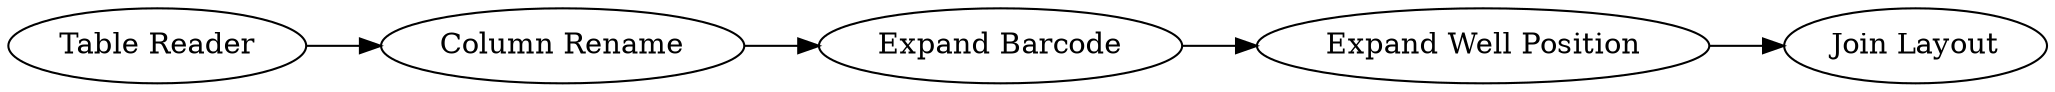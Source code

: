 digraph {
	1 [label="Table Reader"]
	3 [label="Expand Well Position"]
	20 [label="Column Rename"]
	21 [label="Expand Barcode"]
	23 [label="Join Layout"]
	1 -> 20
	3 -> 23
	20 -> 21
	21 -> 3
	rankdir=LR
}
